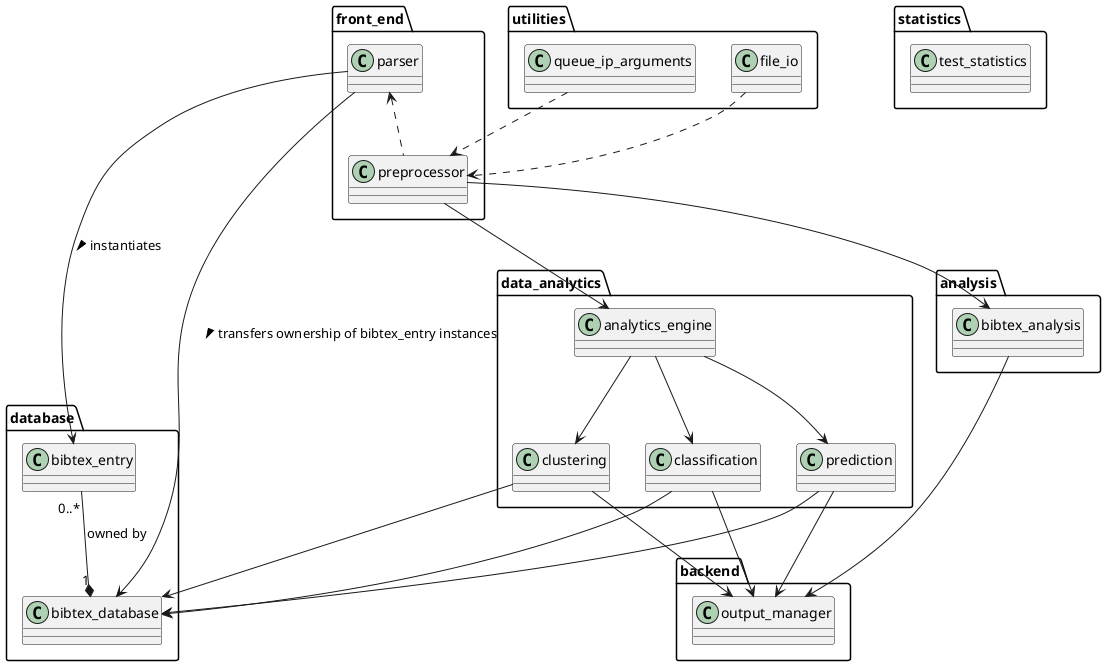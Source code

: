 '	This PlantUML script is written by Zhiyang Ong for declaratively specifying the class diagram for the BibTeX reference manager; this class diagram shall be included in his project report.

'	The MIT License (MIT)

'	Copyright (c) <2017> Zhiyang Ong

'	Permission is hereby granted, free of charge, to any person obtaining a copy of this software and associated documentation files (the "Software"), to deal in the Software without restriction, including without limitation the rights to use, copy, modify, merge, publish, distribute, sublicense, and/or sell copies of the Software, and to permit persons to whom the Software is furnished to do so, subject to the following conditions:

'	The above copyright notice and this permission notice shall be included in all copies or substantial portions of the Software.

'	THE SOFTWARE IS PROVIDED "AS IS", WITHOUT WARRANTY OF ANY KIND, EXPRESS OR IMPLIED, INCLUDING BUT NOT LIMITED TO THE WARRANTIES OF MERCHANTABILITY, FITNESS FOR A PARTICULAR PURPOSE AND NONINFRINGEMENT. IN NO EVENT SHALL THE AUTHORS OR COPYRIGHT HOLDERS BE LIABLE FOR ANY CLAIM, DAMAGES OR OTHER LIABILITY, WHETHER IN AN ACTION OF CONTRACT, TORT OR OTHERWISE, ARISING FROM, OUT OF OR IN CONNECTION WITH THE SOFTWARE OR THE USE OR OTHER DEALINGS IN THE SOFTWARE.

'	Email address: echo "cukj -wb- 23wU4X5M589 TROJANS cqkH wiuz2y 0f Mw Stanford" | awk '{ sub("23wU4X5M589","F.d_c_b. ") sub("Stanford","d0mA1n"); print $5, $2, $8; for (i=1; i<=1; i++) print "6\b"; print $9, $7, $6 }' | sed y/kqcbuHwM62z/gnotrzadqmC/ | tr 'q' ' ' | tr -d [:cntrl:] | tr -d 'ir' | tr y "\n"		Don't compromise my computing accounts. You have been warned.



/'
 ' Initial class diagram
 '/
@startuml

package front_end {
	class preprocessor
	class parser
}

package database {
	class bibtex_database
	class bibtex_entry
}


package analysis {
	class bibtex_analysis
}

package data_analytics {
	class analytics_engine
	class clustering
	class classification
	class prediction
}


package utilities {
	class file_io
	class queue_ip_arguments
}

package statistics {
	class test_statistics
}




package backend {
	class output_manager
}


parser <.. preprocessor
bibtex_entry "0..*" --* "1" bibtex_database : owned by
parser --> bibtex_database : transfers ownership of bibtex_entry instances >
parser --> bibtex_entry : instantiates >
preprocessor --> bibtex_analysis
preprocessor --> analytics_engine
bibtex_analysis --> output_manager
analytics_engine --> clustering
analytics_engine --> classification
analytics_engine --> prediction
clustering --> output_manager
classification --> output_manager
prediction --> output_manager
clustering --> bibtex_database
classification --> bibtex_database
prediction --> bibtex_database
file_io ..> preprocessor
queue_ip_arguments ..> preprocessor

/'
test_statistics <-- preprocessor
test_statistics <-- parser
test_statistics <-- bibtex_entry
test_statistics <-- bibtex_database
test_statistics <-- bibtex_analysis
test_statistics <-- analytics_engine
test_statistics <-- clustering
test_statistics <-- classification
test_statistics <-- prediction
test_statistics <-- output_manager
'/

@enduml
